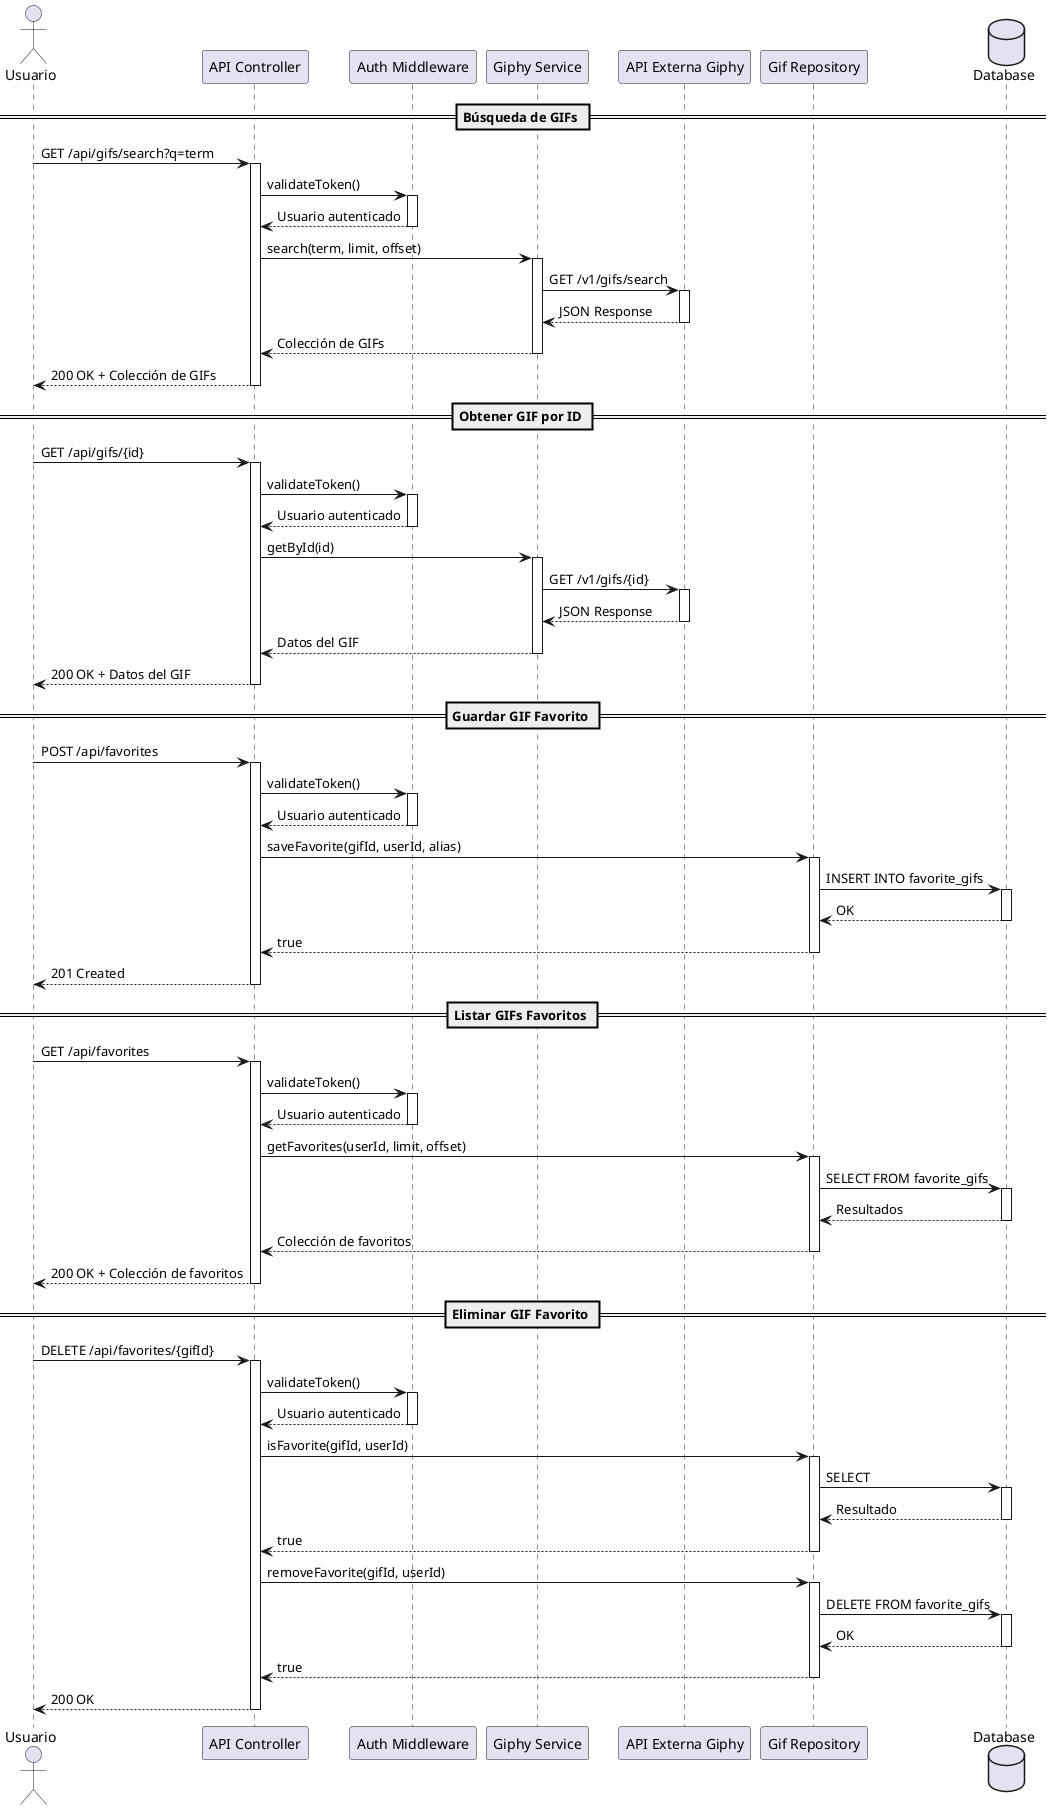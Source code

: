 @startuml
actor "Usuario" as user
participant "API Controller" as api
participant "Auth Middleware" as auth
participant "Giphy Service" as giphy
participant "API Externa Giphy" as exapi
participant "Gif Repository" as repo
database "Database" as db

== Búsqueda de GIFs ==

user -> api : GET /api/gifs/search?q=term
activate api
api -> auth : validateToken()
activate auth
auth --> api : Usuario autenticado
deactivate auth
api -> giphy : search(term, limit, offset)
activate giphy
giphy -> exapi : GET /v1/gifs/search
activate exapi
exapi --> giphy : JSON Response
deactivate exapi
giphy --> api : Colección de GIFs
deactivate giphy
api --> user : 200 OK + Colección de GIFs
deactivate api

== Obtener GIF por ID ==

user -> api : GET /api/gifs/{id}
activate api
api -> auth : validateToken()
activate auth
auth --> api : Usuario autenticado
deactivate auth
api -> giphy : getById(id)
activate giphy
giphy -> exapi : GET /v1/gifs/{id}
activate exapi
exapi --> giphy : JSON Response
deactivate exapi
giphy --> api : Datos del GIF
deactivate giphy
api --> user : 200 OK + Datos del GIF
deactivate api

== Guardar GIF Favorito ==

user -> api : POST /api/favorites
activate api
api -> auth : validateToken()
activate auth
auth --> api : Usuario autenticado
deactivate auth
api -> repo : saveFavorite(gifId, userId, alias)
activate repo
repo -> db : INSERT INTO favorite_gifs
activate db
db --> repo : OK
deactivate db
repo --> api : true
deactivate repo
api --> user : 201 Created
deactivate api

== Listar GIFs Favoritos ==

user -> api : GET /api/favorites
activate api
api -> auth : validateToken()
activate auth
auth --> api : Usuario autenticado
deactivate auth
api -> repo : getFavorites(userId, limit, offset)
activate repo
repo -> db : SELECT FROM favorite_gifs
activate db
db --> repo : Resultados
deactivate db
repo --> api : Colección de favoritos
deactivate repo
api --> user : 200 OK + Colección de favoritos
deactivate api

== Eliminar GIF Favorito ==

user -> api : DELETE /api/favorites/{gifId}
activate api
api -> auth : validateToken()
activate auth
auth --> api : Usuario autenticado
deactivate auth
api -> repo : isFavorite(gifId, userId)
activate repo
repo -> db : SELECT
activate db
db --> repo : Resultado
deactivate db
repo --> api : true
deactivate repo
api -> repo : removeFavorite(gifId, userId)
activate repo
repo -> db : DELETE FROM favorite_gifs
activate db
db --> repo : OK
deactivate db
repo --> api : true
deactivate repo
api --> user : 200 OK
deactivate api

@enduml 